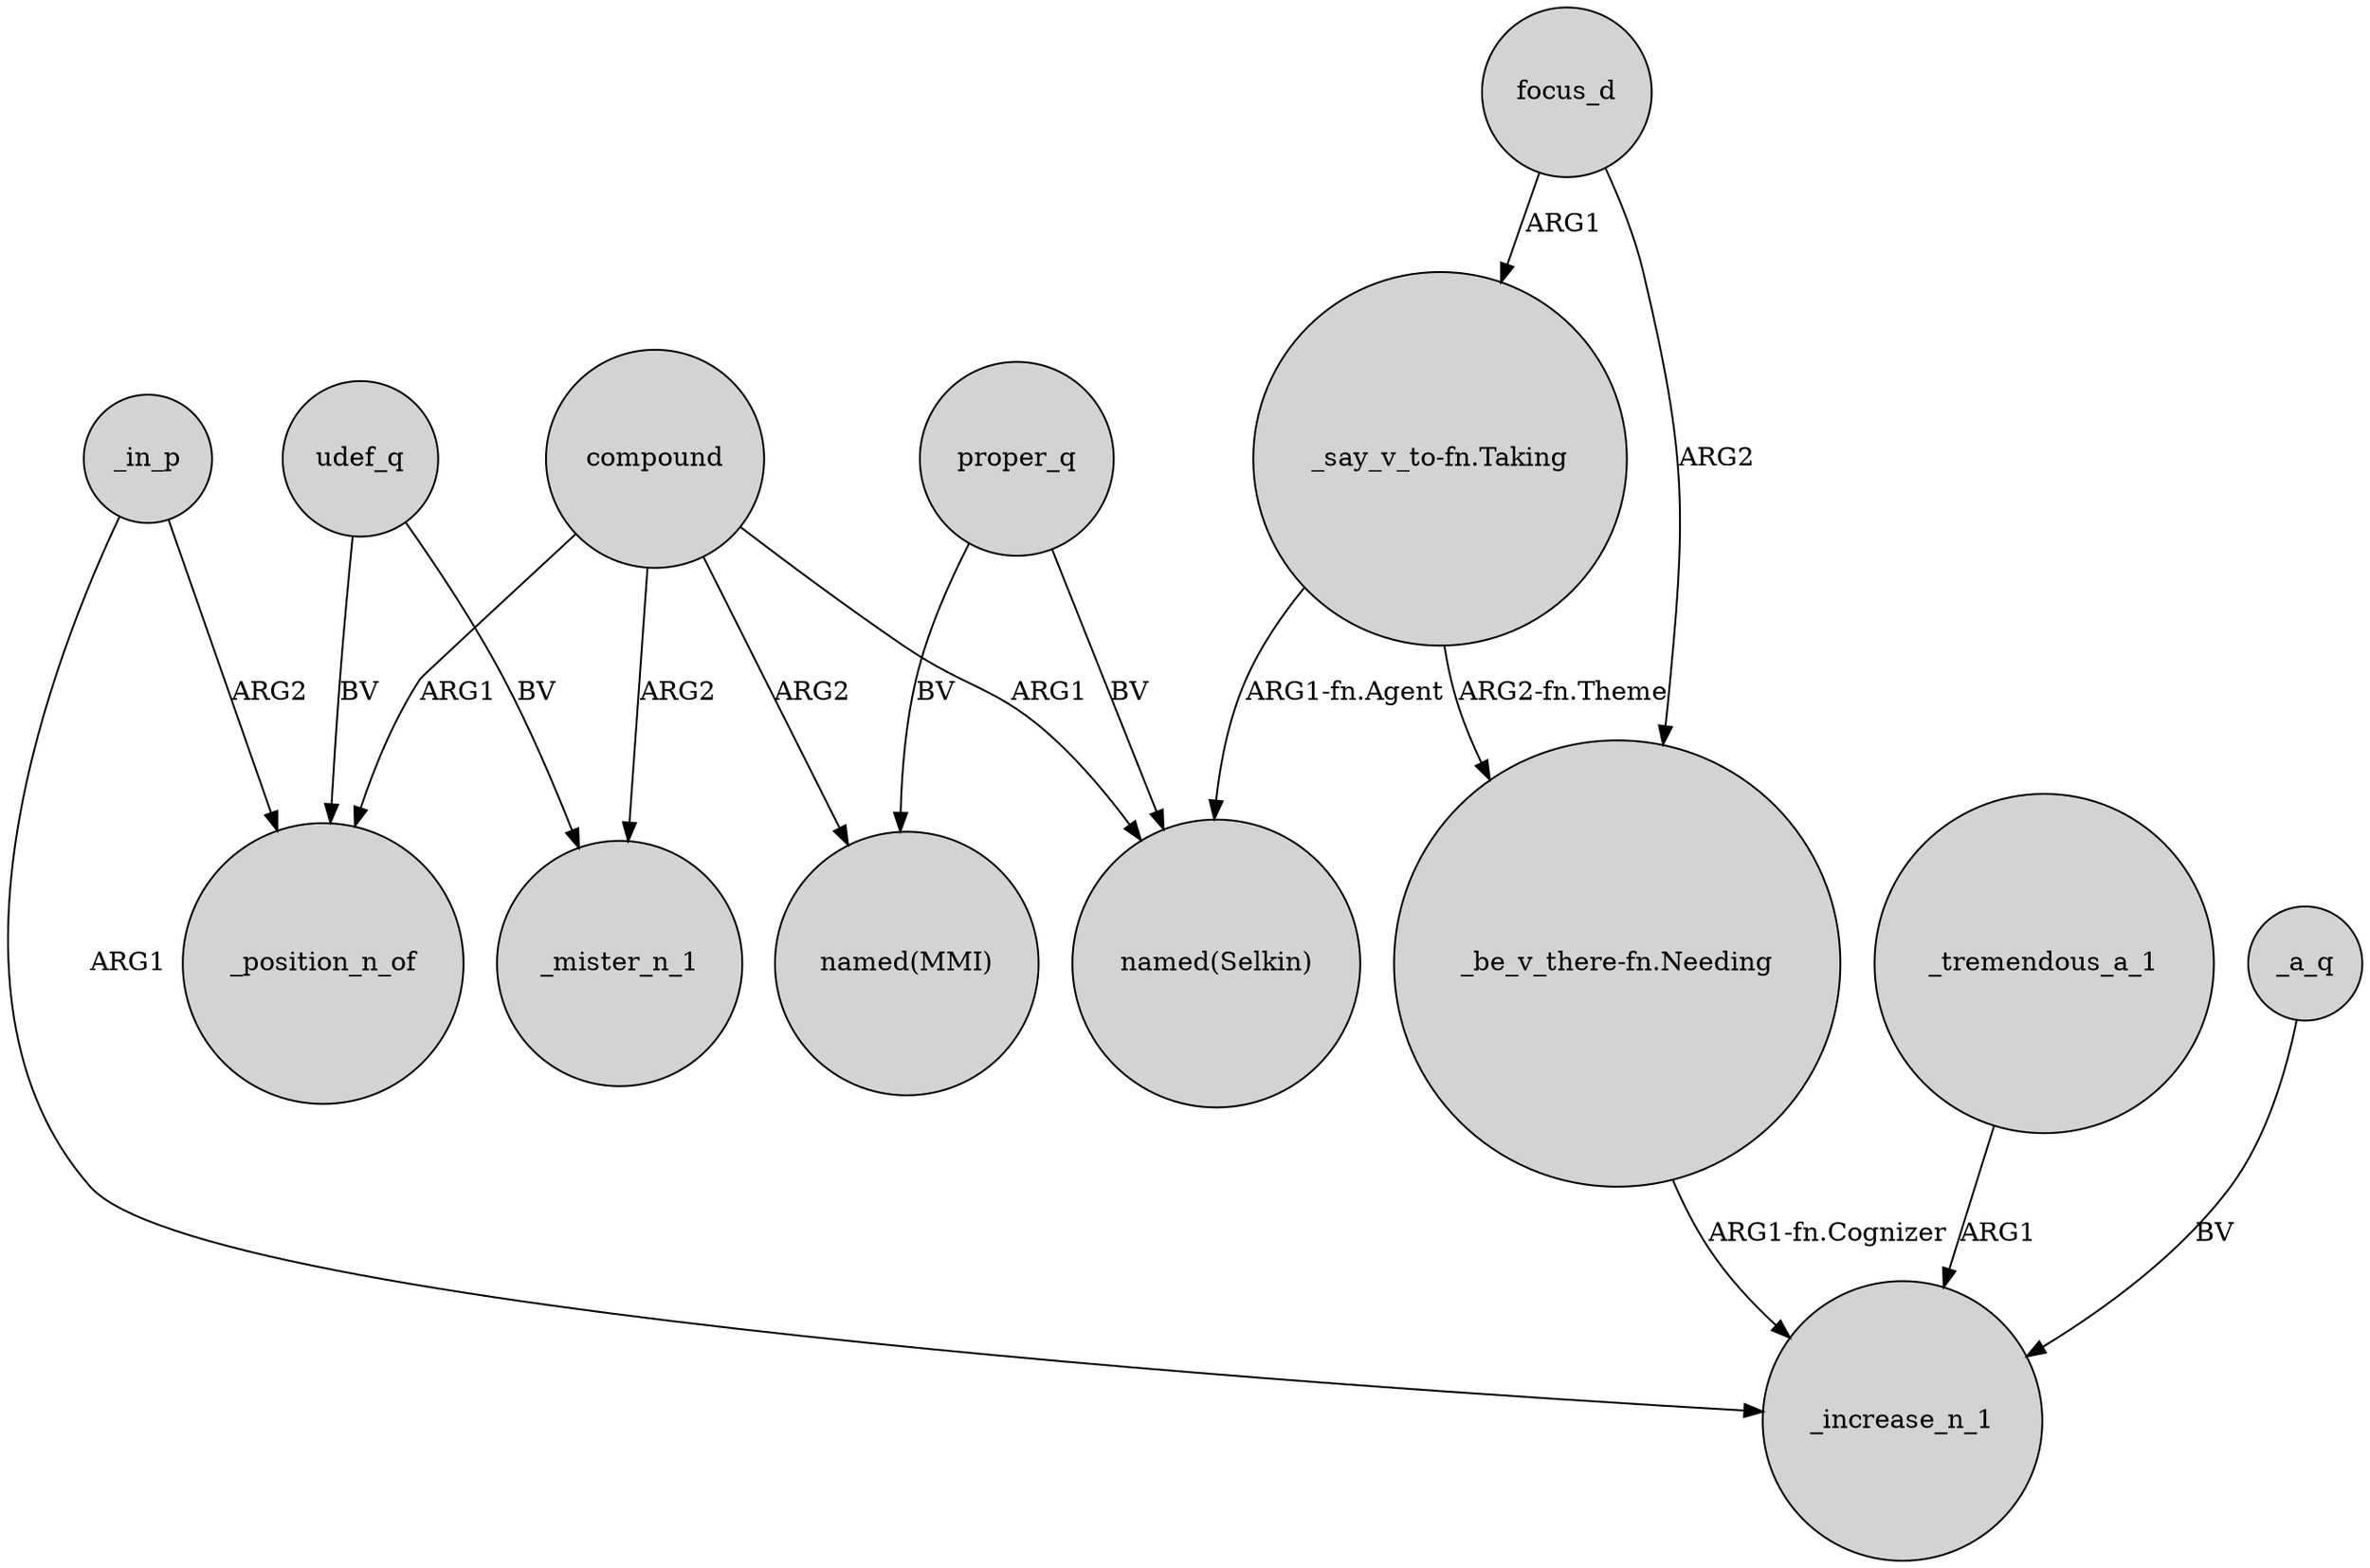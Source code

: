 digraph {
	node [shape=circle style=filled]
	"_say_v_to-fn.Taking" -> "named(Selkin)" [label="ARG1-fn.Agent"]
	compound -> "named(Selkin)" [label=ARG1]
	compound -> _mister_n_1 [label=ARG2]
	"_say_v_to-fn.Taking" -> "_be_v_there-fn.Needing" [label="ARG2-fn.Theme"]
	udef_q -> _mister_n_1 [label=BV]
	_tremendous_a_1 -> _increase_n_1 [label=ARG1]
	proper_q -> "named(MMI)" [label=BV]
	proper_q -> "named(Selkin)" [label=BV]
	compound -> _position_n_of [label=ARG1]
	"_be_v_there-fn.Needing" -> _increase_n_1 [label="ARG1-fn.Cognizer"]
	focus_d -> "_say_v_to-fn.Taking" [label=ARG1]
	compound -> "named(MMI)" [label=ARG2]
	_in_p -> _increase_n_1 [label=ARG1]
	focus_d -> "_be_v_there-fn.Needing" [label=ARG2]
	_in_p -> _position_n_of [label=ARG2]
	udef_q -> _position_n_of [label=BV]
	_a_q -> _increase_n_1 [label=BV]
}
